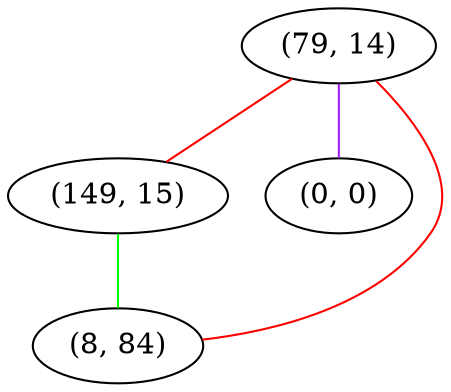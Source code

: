 graph "" {
"(79, 14)";
"(149, 15)";
"(0, 0)";
"(8, 84)";
"(79, 14)" -- "(149, 15)"  [color=red, key=0, weight=1];
"(79, 14)" -- "(0, 0)"  [color=purple, key=0, weight=4];
"(79, 14)" -- "(8, 84)"  [color=red, key=0, weight=1];
"(149, 15)" -- "(8, 84)"  [color=green, key=0, weight=2];
}
